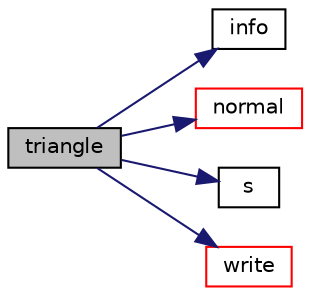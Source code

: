 digraph "triangle"
{
  bgcolor="transparent";
  edge [fontname="Helvetica",fontsize="10",labelfontname="Helvetica",labelfontsize="10"];
  node [fontname="Helvetica",fontsize="10",shape=record];
  rankdir="LR";
  Node1 [label="triangle",height=0.2,width=0.4,color="black", fillcolor="grey75", style="filled", fontcolor="black"];
  Node1 -> Node2 [color="midnightblue",fontsize="10",style="solid",fontname="Helvetica"];
  Node2 [label="info",height=0.2,width=0.4,color="black",URL="$a02496.html#a53d2954ed9a0efb8901f37172984ab05",tooltip="Return info proxy. "];
  Node1 -> Node3 [color="midnightblue",fontsize="10",style="solid",fontname="Helvetica"];
  Node3 [label="normal",height=0.2,width=0.4,color="red",URL="$a02496.html#aa7761d7d21a6d33ed79afe76ec90051c",tooltip="Normal. Approximate for points. "];
  Node1 -> Node4 [color="midnightblue",fontsize="10",style="solid",fontname="Helvetica"];
  Node4 [label="s",height=0.2,width=0.4,color="black",URL="$a04295.html#a6d6b99210a64ad23792eb7a3b0411c42"];
  Node1 -> Node5 [color="midnightblue",fontsize="10",style="solid",fontname="Helvetica"];
  Node5 [label="write",height=0.2,width=0.4,color="red",URL="$a02496.html#ac46794559b7ceed2ee99203d84784f86",tooltip="Write info to os. "];
}
